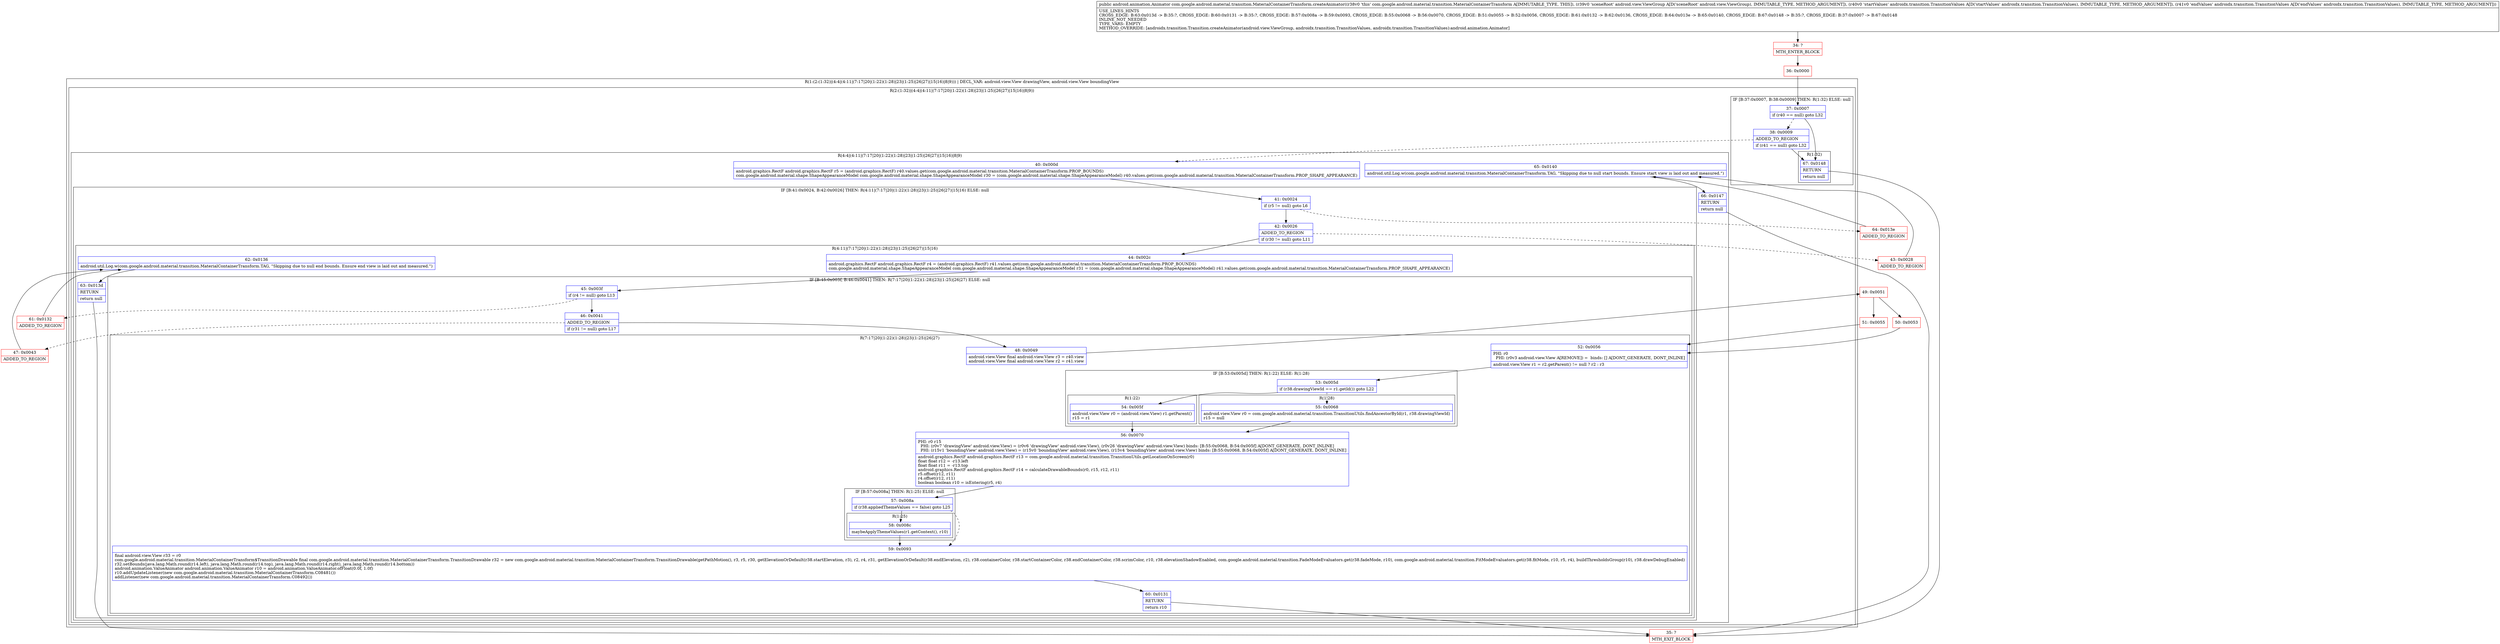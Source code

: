 digraph "CFG forcom.google.android.material.transition.MaterialContainerTransform.createAnimator(Landroid\/view\/ViewGroup;Landroidx\/transition\/TransitionValues;Landroidx\/transition\/TransitionValues;)Landroid\/animation\/Animator;" {
subgraph cluster_Region_380618008 {
label = "R(1:(2:(1:32)|(4:4|(4:11|(7:17|20|(1:22)(1:28)|23|(1:25)|26|27)|15|16)|8|9))) | DECL_VAR: android.view.View drawingView, android.view.View boundingView\l";
node [shape=record,color=blue];
subgraph cluster_Region_453493639 {
label = "R(2:(1:32)|(4:4|(4:11|(7:17|20|(1:22)(1:28)|23|(1:25)|26|27)|15|16)|8|9))";
node [shape=record,color=blue];
subgraph cluster_IfRegion_1609454879 {
label = "IF [B:37:0x0007, B:38:0x0009] THEN: R(1:32) ELSE: null";
node [shape=record,color=blue];
Node_37 [shape=record,label="{37\:\ 0x0007|if (r40 == null) goto L32\l}"];
Node_38 [shape=record,label="{38\:\ 0x0009|ADDED_TO_REGION\l|if (r41 == null) goto L32\l}"];
subgraph cluster_Region_1759841588 {
label = "R(1:32)";
node [shape=record,color=blue];
Node_67 [shape=record,label="{67\:\ 0x0148|RETURN\l|return null\l}"];
}
}
subgraph cluster_Region_1775446005 {
label = "R(4:4|(4:11|(7:17|20|(1:22)(1:28)|23|(1:25)|26|27)|15|16)|8|9)";
node [shape=record,color=blue];
Node_40 [shape=record,label="{40\:\ 0x000d|android.graphics.RectF android.graphics.RectF r5 = (android.graphics.RectF) r40.values.get(com.google.android.material.transition.MaterialContainerTransform.PROP_BOUNDS)\lcom.google.android.material.shape.ShapeAppearanceModel com.google.android.material.shape.ShapeAppearanceModel r30 = (com.google.android.material.shape.ShapeAppearanceModel) r40.values.get(com.google.android.material.transition.MaterialContainerTransform.PROP_SHAPE_APPEARANCE)\l}"];
subgraph cluster_IfRegion_1729295478 {
label = "IF [B:41:0x0024, B:42:0x0026] THEN: R(4:11|(7:17|20|(1:22)(1:28)|23|(1:25)|26|27)|15|16) ELSE: null";
node [shape=record,color=blue];
Node_41 [shape=record,label="{41\:\ 0x0024|if (r5 != null) goto L6\l}"];
Node_42 [shape=record,label="{42\:\ 0x0026|ADDED_TO_REGION\l|if (r30 != null) goto L11\l}"];
subgraph cluster_Region_284065676 {
label = "R(4:11|(7:17|20|(1:22)(1:28)|23|(1:25)|26|27)|15|16)";
node [shape=record,color=blue];
Node_44 [shape=record,label="{44\:\ 0x002c|android.graphics.RectF android.graphics.RectF r4 = (android.graphics.RectF) r41.values.get(com.google.android.material.transition.MaterialContainerTransform.PROP_BOUNDS)\lcom.google.android.material.shape.ShapeAppearanceModel com.google.android.material.shape.ShapeAppearanceModel r31 = (com.google.android.material.shape.ShapeAppearanceModel) r41.values.get(com.google.android.material.transition.MaterialContainerTransform.PROP_SHAPE_APPEARANCE)\l}"];
subgraph cluster_IfRegion_1626480363 {
label = "IF [B:45:0x003f, B:46:0x0041] THEN: R(7:17|20|(1:22)(1:28)|23|(1:25)|26|27) ELSE: null";
node [shape=record,color=blue];
Node_45 [shape=record,label="{45\:\ 0x003f|if (r4 != null) goto L13\l}"];
Node_46 [shape=record,label="{46\:\ 0x0041|ADDED_TO_REGION\l|if (r31 != null) goto L17\l}"];
subgraph cluster_Region_639225768 {
label = "R(7:17|20|(1:22)(1:28)|23|(1:25)|26|27)";
node [shape=record,color=blue];
Node_48 [shape=record,label="{48\:\ 0x0049|android.view.View final android.view.View r3 = r40.view\landroid.view.View final android.view.View r2 = r41.view\l}"];
Node_52 [shape=record,label="{52\:\ 0x0056|PHI: r0 \l  PHI: (r0v3 android.view.View A[REMOVE]) =  binds: [] A[DONT_GENERATE, DONT_INLINE]\l|android.view.View r1 = r2.getParent() != null ? r2 : r3\l}"];
subgraph cluster_IfRegion_271841223 {
label = "IF [B:53:0x005d] THEN: R(1:22) ELSE: R(1:28)";
node [shape=record,color=blue];
Node_53 [shape=record,label="{53\:\ 0x005d|if (r38.drawingViewId == r1.getId()) goto L22\l}"];
subgraph cluster_Region_2025787110 {
label = "R(1:22)";
node [shape=record,color=blue];
Node_54 [shape=record,label="{54\:\ 0x005f|android.view.View r0 = (android.view.View) r1.getParent()\lr15 = r1\l}"];
}
subgraph cluster_Region_466488418 {
label = "R(1:28)";
node [shape=record,color=blue];
Node_55 [shape=record,label="{55\:\ 0x0068|android.view.View r0 = com.google.android.material.transition.TransitionUtils.findAncestorById(r1, r38.drawingViewId)\lr15 = null\l}"];
}
}
Node_56 [shape=record,label="{56\:\ 0x0070|PHI: r0 r15 \l  PHI: (r0v7 'drawingView' android.view.View) = (r0v6 'drawingView' android.view.View), (r0v26 'drawingView' android.view.View) binds: [B:55:0x0068, B:54:0x005f] A[DONT_GENERATE, DONT_INLINE]\l  PHI: (r15v1 'boundingView' android.view.View) = (r15v0 'boundingView' android.view.View), (r15v4 'boundingView' android.view.View) binds: [B:55:0x0068, B:54:0x005f] A[DONT_GENERATE, DONT_INLINE]\l|android.graphics.RectF android.graphics.RectF r13 = com.google.android.material.transition.TransitionUtils.getLocationOnScreen(r0)\lfloat float r12 = \-r13.left\lfloat float r11 = \-r13.top\landroid.graphics.RectF android.graphics.RectF r14 = calculateDrawableBounds(r0, r15, r12, r11)\lr5.offset(r12, r11)\lr4.offset(r12, r11)\lboolean boolean r10 = isEntering(r5, r4)\l}"];
subgraph cluster_IfRegion_9081397 {
label = "IF [B:57:0x008a] THEN: R(1:25) ELSE: null";
node [shape=record,color=blue];
Node_57 [shape=record,label="{57\:\ 0x008a|if (r38.appliedThemeValues == false) goto L25\l}"];
subgraph cluster_Region_1807436982 {
label = "R(1:25)";
node [shape=record,color=blue];
Node_58 [shape=record,label="{58\:\ 0x008c|maybeApplyThemeValues(r1.getContext(), r10)\l}"];
}
}
Node_59 [shape=record,label="{59\:\ 0x0093|final android.view.View r33 = r0\lcom.google.android.material.transition.MaterialContainerTransform$TransitionDrawable final com.google.android.material.transition.MaterialContainerTransform.TransitionDrawable r32 = new com.google.android.material.transition.MaterialContainerTransform.TransitionDrawable(getPathMotion(), r3, r5, r30, getElevationOrDefault(r38.startElevation, r3), r2, r4, r31, getElevationOrDefault(r38.endElevation, r2), r38.containerColor, r38.startContainerColor, r38.endContainerColor, r38.scrimColor, r10, r38.elevationShadowEnabled, com.google.android.material.transition.FadeModeEvaluators.get(r38.fadeMode, r10), com.google.android.material.transition.FitModeEvaluators.get(r38.fitMode, r10, r5, r4), buildThresholdsGroup(r10), r38.drawDebugEnabled)\lr32.setBounds(java.lang.Math.round(r14.left), java.lang.Math.round(r14.top), java.lang.Math.round(r14.right), java.lang.Math.round(r14.bottom))\landroid.animation.ValueAnimator android.animation.ValueAnimator r10 = android.animation.ValueAnimator.ofFloat(0.0f, 1.0f)\lr10.addUpdateListener(new com.google.android.material.transition.MaterialContainerTransform.C08481())\laddListener(new com.google.android.material.transition.MaterialContainerTransform.C08492())\l}"];
Node_60 [shape=record,label="{60\:\ 0x0131|RETURN\l|return r10\l}"];
}
}
Node_62 [shape=record,label="{62\:\ 0x0136|android.util.Log.w(com.google.android.material.transition.MaterialContainerTransform.TAG, \"Skipping due to null end bounds. Ensure end view is laid out and measured.\")\l}"];
Node_63 [shape=record,label="{63\:\ 0x013d|RETURN\l|return null\l}"];
}
}
Node_65 [shape=record,label="{65\:\ 0x0140|android.util.Log.w(com.google.android.material.transition.MaterialContainerTransform.TAG, \"Skipping due to null start bounds. Ensure start view is laid out and measured.\")\l}"];
Node_66 [shape=record,label="{66\:\ 0x0147|RETURN\l|return null\l}"];
}
}
}
Node_34 [shape=record,color=red,label="{34\:\ ?|MTH_ENTER_BLOCK\l}"];
Node_36 [shape=record,color=red,label="{36\:\ 0x0000}"];
Node_43 [shape=record,color=red,label="{43\:\ 0x0028|ADDED_TO_REGION\l}"];
Node_35 [shape=record,color=red,label="{35\:\ ?|MTH_EXIT_BLOCK\l}"];
Node_47 [shape=record,color=red,label="{47\:\ 0x0043|ADDED_TO_REGION\l}"];
Node_49 [shape=record,color=red,label="{49\:\ 0x0051}"];
Node_50 [shape=record,color=red,label="{50\:\ 0x0053}"];
Node_51 [shape=record,color=red,label="{51\:\ 0x0055}"];
Node_61 [shape=record,color=red,label="{61\:\ 0x0132|ADDED_TO_REGION\l}"];
Node_64 [shape=record,color=red,label="{64\:\ 0x013e|ADDED_TO_REGION\l}"];
MethodNode[shape=record,label="{public android.animation.Animator com.google.android.material.transition.MaterialContainerTransform.createAnimator((r38v0 'this' com.google.android.material.transition.MaterialContainerTransform A[IMMUTABLE_TYPE, THIS]), (r39v0 'sceneRoot' android.view.ViewGroup A[D('sceneRoot' android.view.ViewGroup), IMMUTABLE_TYPE, METHOD_ARGUMENT]), (r40v0 'startValues' androidx.transition.TransitionValues A[D('startValues' androidx.transition.TransitionValues), IMMUTABLE_TYPE, METHOD_ARGUMENT]), (r41v0 'endValues' androidx.transition.TransitionValues A[D('endValues' androidx.transition.TransitionValues), IMMUTABLE_TYPE, METHOD_ARGUMENT]))  | USE_LINES_HINTS\lCROSS_EDGE: B:63:0x013d \-\> B:35:?, CROSS_EDGE: B:60:0x0131 \-\> B:35:?, CROSS_EDGE: B:57:0x008a \-\> B:59:0x0093, CROSS_EDGE: B:55:0x0068 \-\> B:56:0x0070, CROSS_EDGE: B:51:0x0055 \-\> B:52:0x0056, CROSS_EDGE: B:61:0x0132 \-\> B:62:0x0136, CROSS_EDGE: B:64:0x013e \-\> B:65:0x0140, CROSS_EDGE: B:67:0x0148 \-\> B:35:?, CROSS_EDGE: B:37:0x0007 \-\> B:67:0x0148\lINLINE_NOT_NEEDED\lTYPE_VARS: EMPTY\lMETHOD_OVERRIDE: [androidx.transition.Transition.createAnimator(android.view.ViewGroup, androidx.transition.TransitionValues, androidx.transition.TransitionValues):android.animation.Animator]\l}"];
MethodNode -> Node_34;Node_37 -> Node_38[style=dashed];
Node_37 -> Node_67;
Node_38 -> Node_40[style=dashed];
Node_38 -> Node_67;
Node_67 -> Node_35;
Node_40 -> Node_41;
Node_41 -> Node_42;
Node_41 -> Node_64[style=dashed];
Node_42 -> Node_43[style=dashed];
Node_42 -> Node_44;
Node_44 -> Node_45;
Node_45 -> Node_46;
Node_45 -> Node_61[style=dashed];
Node_46 -> Node_47[style=dashed];
Node_46 -> Node_48;
Node_48 -> Node_49;
Node_52 -> Node_53;
Node_53 -> Node_54;
Node_53 -> Node_55[style=dashed];
Node_54 -> Node_56;
Node_55 -> Node_56;
Node_56 -> Node_57;
Node_57 -> Node_58;
Node_57 -> Node_59[style=dashed];
Node_58 -> Node_59;
Node_59 -> Node_60;
Node_60 -> Node_35;
Node_62 -> Node_63;
Node_63 -> Node_35;
Node_65 -> Node_66;
Node_66 -> Node_35;
Node_34 -> Node_36;
Node_36 -> Node_37;
Node_43 -> Node_65;
Node_47 -> Node_62;
Node_49 -> Node_50;
Node_49 -> Node_51;
Node_50 -> Node_52;
Node_51 -> Node_52;
Node_61 -> Node_62;
Node_64 -> Node_65;
}

